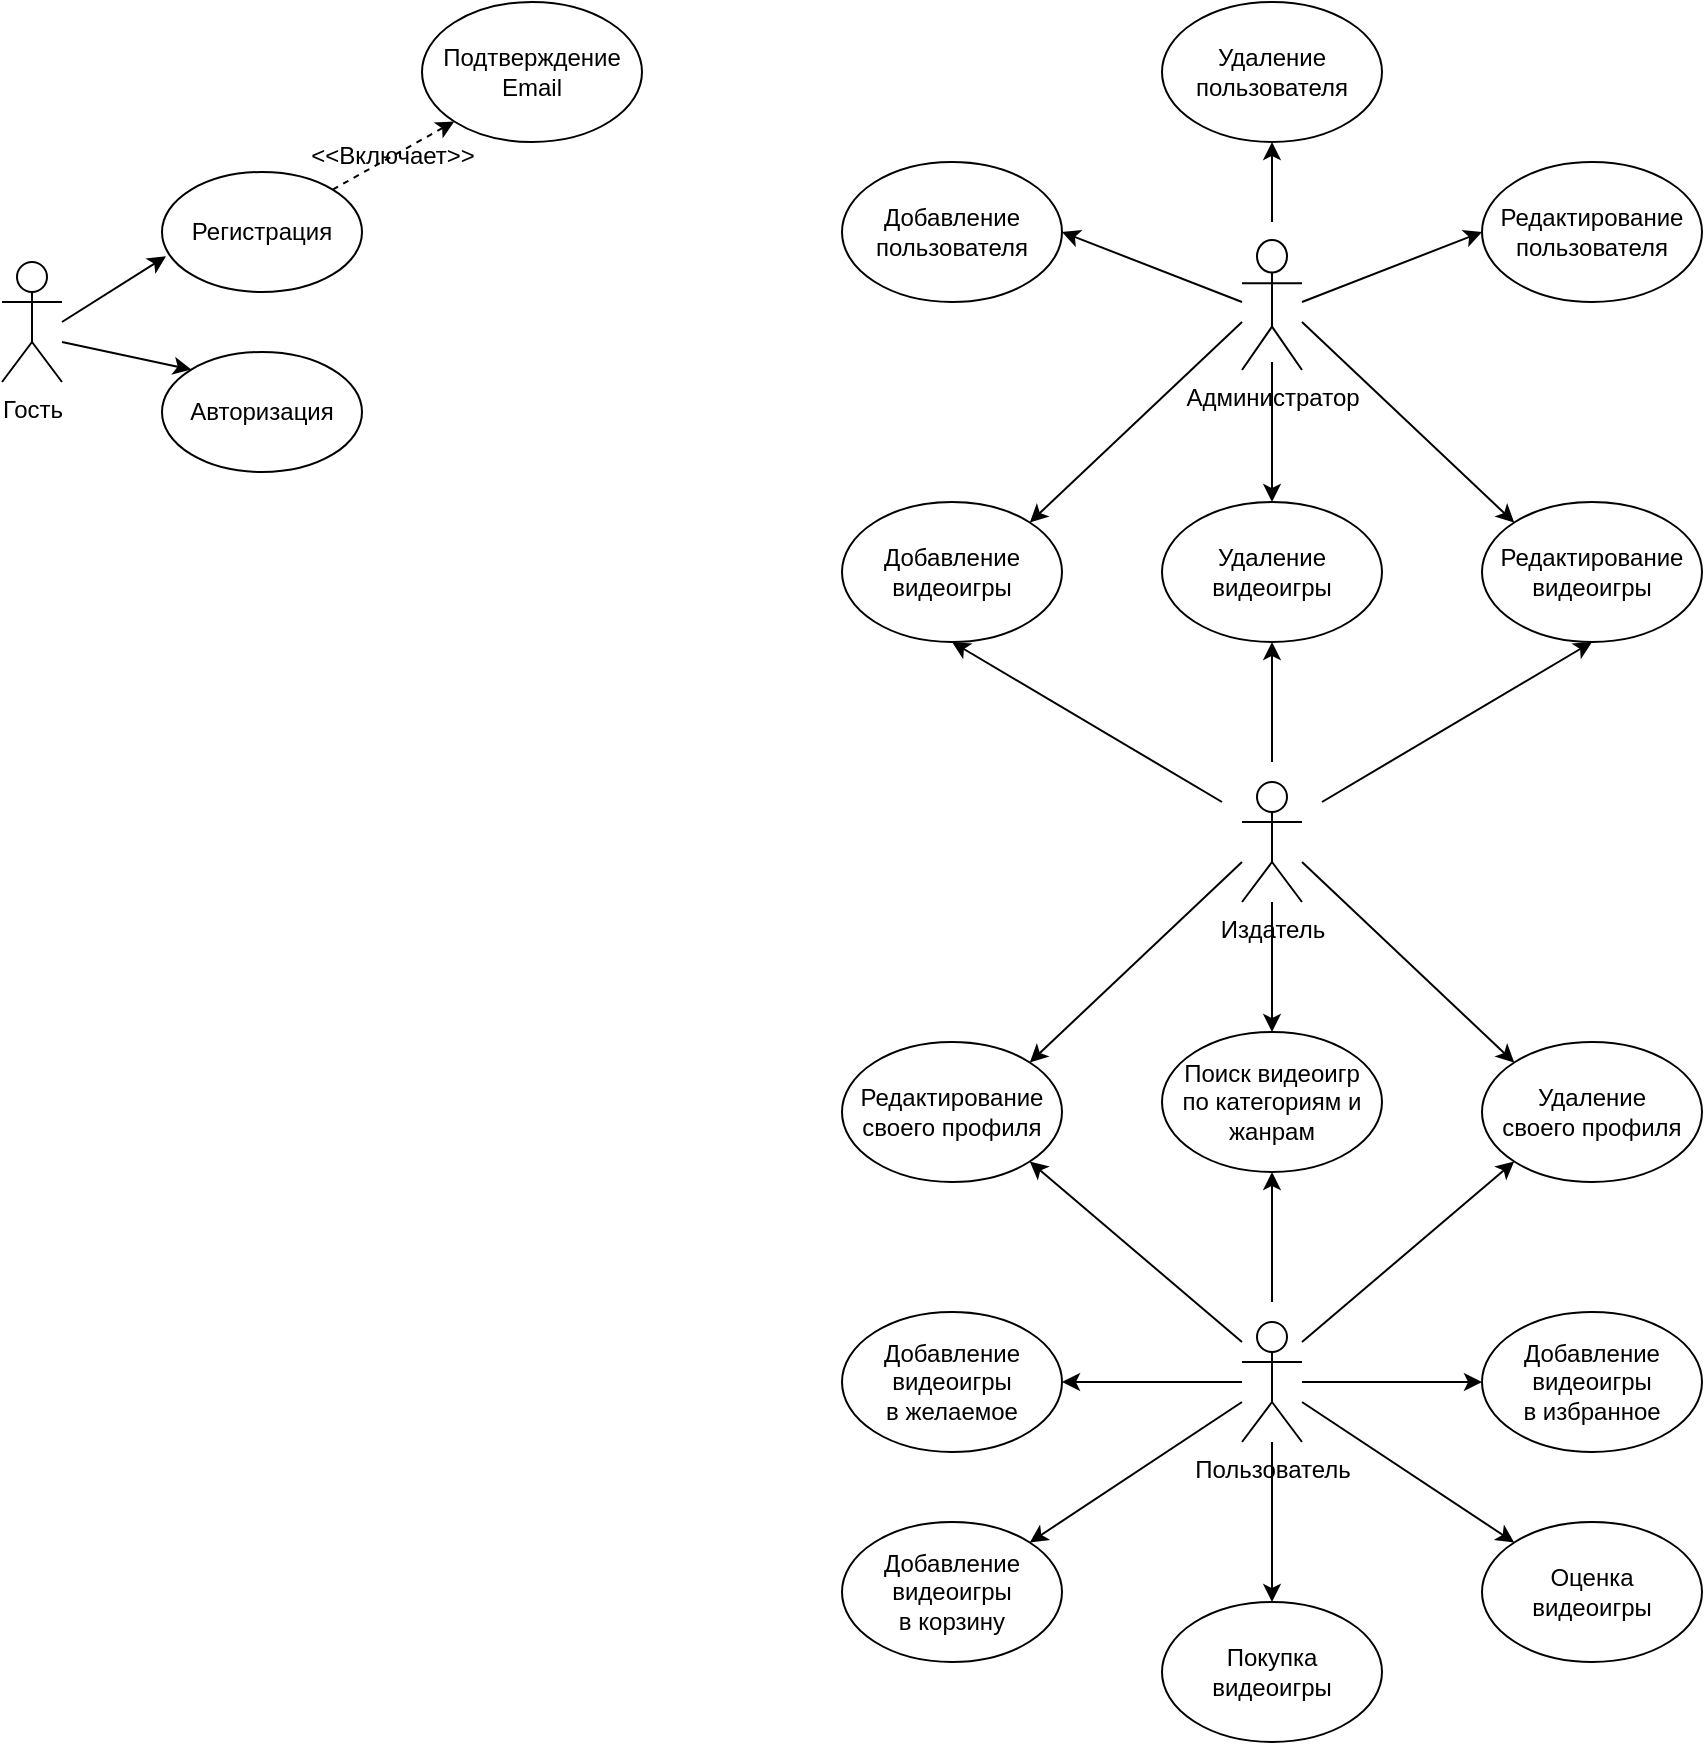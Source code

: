 <mxfile version="24.3.1" type="device">
  <diagram name="Page-1" id="JQCBOGIlyX9wmz-8teyD">
    <mxGraphModel dx="1750" dy="948" grid="1" gridSize="10" guides="1" tooltips="1" connect="1" arrows="1" fold="1" page="1" pageScale="1" pageWidth="850" pageHeight="1100" math="0" shadow="0">
      <root>
        <mxCell id="0" />
        <mxCell id="1" parent="0" />
        <mxCell id="VF51FX7ayBr1Bw3p5CQS-1" value="Гость" style="shape=umlActor;verticalLabelPosition=bottom;verticalAlign=top;html=1;outlineConnect=0;" vertex="1" parent="1">
          <mxGeometry y="130" width="30" height="60" as="geometry" />
        </mxCell>
        <mxCell id="VF51FX7ayBr1Bw3p5CQS-2" value="Регистрация" style="ellipse;whiteSpace=wrap;html=1;" vertex="1" parent="1">
          <mxGeometry x="80" y="85" width="100" height="60" as="geometry" />
        </mxCell>
        <mxCell id="VF51FX7ayBr1Bw3p5CQS-3" value="Авторизация" style="ellipse;whiteSpace=wrap;html=1;" vertex="1" parent="1">
          <mxGeometry x="80" y="175" width="100" height="60" as="geometry" />
        </mxCell>
        <mxCell id="VF51FX7ayBr1Bw3p5CQS-4" value="Подтверждение&lt;div&gt;Email&lt;/div&gt;" style="ellipse;whiteSpace=wrap;html=1;" vertex="1" parent="1">
          <mxGeometry x="210" width="110" height="70" as="geometry" />
        </mxCell>
        <mxCell id="VF51FX7ayBr1Bw3p5CQS-6" value="" style="endArrow=classic;html=1;rounded=0;entryX=0.02;entryY=0.703;entryDx=0;entryDy=0;entryPerimeter=0;" edge="1" parent="1" target="VF51FX7ayBr1Bw3p5CQS-2">
          <mxGeometry width="50" height="50" relative="1" as="geometry">
            <mxPoint x="30" y="160" as="sourcePoint" />
            <mxPoint x="60" y="340" as="targetPoint" />
          </mxGeometry>
        </mxCell>
        <mxCell id="VF51FX7ayBr1Bw3p5CQS-7" value="" style="endArrow=classic;html=1;rounded=0;entryX=0;entryY=0;entryDx=0;entryDy=0;" edge="1" parent="1" target="VF51FX7ayBr1Bw3p5CQS-3">
          <mxGeometry width="50" height="50" relative="1" as="geometry">
            <mxPoint x="30" y="170" as="sourcePoint" />
            <mxPoint x="100" y="330" as="targetPoint" />
          </mxGeometry>
        </mxCell>
        <mxCell id="VF51FX7ayBr1Bw3p5CQS-8" value="" style="endArrow=classic;html=1;rounded=0;exitX=1;exitY=0;exitDx=0;exitDy=0;entryX=0;entryY=1;entryDx=0;entryDy=0;dashed=1;" edge="1" parent="1" source="VF51FX7ayBr1Bw3p5CQS-2" target="VF51FX7ayBr1Bw3p5CQS-4">
          <mxGeometry width="50" height="50" relative="1" as="geometry">
            <mxPoint x="250" y="340" as="sourcePoint" />
            <mxPoint x="300" y="290" as="targetPoint" />
          </mxGeometry>
        </mxCell>
        <mxCell id="VF51FX7ayBr1Bw3p5CQS-9" value="&amp;lt;&amp;lt;Включает&amp;gt;&amp;gt;" style="text;html=1;align=center;verticalAlign=middle;resizable=0;points=[];autosize=1;strokeColor=none;fillColor=none;" vertex="1" parent="1">
          <mxGeometry x="140" y="62" width="110" height="30" as="geometry" />
        </mxCell>
        <mxCell id="VF51FX7ayBr1Bw3p5CQS-10" value="Администратор" style="shape=umlActor;verticalLabelPosition=bottom;verticalAlign=top;html=1;outlineConnect=0;" vertex="1" parent="1">
          <mxGeometry x="620" y="119" width="30" height="65" as="geometry" />
        </mxCell>
        <mxCell id="VF51FX7ayBr1Bw3p5CQS-11" value="Добавление&lt;div&gt;пользователя&lt;/div&gt;" style="ellipse;whiteSpace=wrap;html=1;" vertex="1" parent="1">
          <mxGeometry x="420" y="80" width="110" height="70" as="geometry" />
        </mxCell>
        <mxCell id="VF51FX7ayBr1Bw3p5CQS-12" value="Удаление&lt;div&gt;пользователя&lt;/div&gt;" style="ellipse;whiteSpace=wrap;html=1;" vertex="1" parent="1">
          <mxGeometry x="580" width="110" height="70" as="geometry" />
        </mxCell>
        <mxCell id="VF51FX7ayBr1Bw3p5CQS-13" value="Редактирование&lt;div&gt;пользователя&lt;/div&gt;" style="ellipse;whiteSpace=wrap;html=1;" vertex="1" parent="1">
          <mxGeometry x="740" y="80" width="110" height="70" as="geometry" />
        </mxCell>
        <mxCell id="VF51FX7ayBr1Bw3p5CQS-14" value="Добавление&lt;div&gt;видеоигры&lt;/div&gt;" style="ellipse;whiteSpace=wrap;html=1;" vertex="1" parent="1">
          <mxGeometry x="420" y="250" width="110" height="70" as="geometry" />
        </mxCell>
        <mxCell id="VF51FX7ayBr1Bw3p5CQS-15" value="Удаление&lt;div&gt;видеоигры&lt;/div&gt;" style="ellipse;whiteSpace=wrap;html=1;" vertex="1" parent="1">
          <mxGeometry x="580" y="250" width="110" height="70" as="geometry" />
        </mxCell>
        <mxCell id="VF51FX7ayBr1Bw3p5CQS-16" value="Редактирование&lt;div&gt;видеоигры&lt;/div&gt;" style="ellipse;whiteSpace=wrap;html=1;" vertex="1" parent="1">
          <mxGeometry x="740" y="250" width="110" height="70" as="geometry" />
        </mxCell>
        <mxCell id="VF51FX7ayBr1Bw3p5CQS-17" value="" style="endArrow=classic;html=1;rounded=0;entryX=1;entryY=0.5;entryDx=0;entryDy=0;" edge="1" parent="1" target="VF51FX7ayBr1Bw3p5CQS-11">
          <mxGeometry width="50" height="50" relative="1" as="geometry">
            <mxPoint x="620" y="150" as="sourcePoint" />
            <mxPoint x="240" y="370" as="targetPoint" />
          </mxGeometry>
        </mxCell>
        <mxCell id="VF51FX7ayBr1Bw3p5CQS-18" value="" style="endArrow=classic;html=1;rounded=0;entryX=0.5;entryY=1;entryDx=0;entryDy=0;" edge="1" parent="1" target="VF51FX7ayBr1Bw3p5CQS-12">
          <mxGeometry width="50" height="50" relative="1" as="geometry">
            <mxPoint x="635" y="110" as="sourcePoint" />
            <mxPoint x="360" y="270" as="targetPoint" />
          </mxGeometry>
        </mxCell>
        <mxCell id="VF51FX7ayBr1Bw3p5CQS-19" value="" style="endArrow=classic;html=1;rounded=0;entryX=0;entryY=0.5;entryDx=0;entryDy=0;" edge="1" parent="1" target="VF51FX7ayBr1Bw3p5CQS-13">
          <mxGeometry width="50" height="50" relative="1" as="geometry">
            <mxPoint x="650" y="150" as="sourcePoint" />
            <mxPoint x="530" y="290" as="targetPoint" />
          </mxGeometry>
        </mxCell>
        <mxCell id="VF51FX7ayBr1Bw3p5CQS-20" value="" style="endArrow=classic;html=1;rounded=0;entryX=1;entryY=0;entryDx=0;entryDy=0;" edge="1" parent="1" target="VF51FX7ayBr1Bw3p5CQS-14">
          <mxGeometry width="50" height="50" relative="1" as="geometry">
            <mxPoint x="620" y="160" as="sourcePoint" />
            <mxPoint x="470" y="270" as="targetPoint" />
          </mxGeometry>
        </mxCell>
        <mxCell id="VF51FX7ayBr1Bw3p5CQS-21" value="" style="endArrow=classic;html=1;rounded=0;entryX=0;entryY=0;entryDx=0;entryDy=0;" edge="1" parent="1" target="VF51FX7ayBr1Bw3p5CQS-16">
          <mxGeometry width="50" height="50" relative="1" as="geometry">
            <mxPoint x="650" y="160" as="sourcePoint" />
            <mxPoint x="380" y="350" as="targetPoint" />
          </mxGeometry>
        </mxCell>
        <mxCell id="VF51FX7ayBr1Bw3p5CQS-22" value="" style="endArrow=classic;html=1;rounded=0;entryX=0.5;entryY=0;entryDx=0;entryDy=0;" edge="1" parent="1" target="VF51FX7ayBr1Bw3p5CQS-15">
          <mxGeometry width="50" height="50" relative="1" as="geometry">
            <mxPoint x="635" y="180" as="sourcePoint" />
            <mxPoint x="320" y="340" as="targetPoint" />
          </mxGeometry>
        </mxCell>
        <mxCell id="VF51FX7ayBr1Bw3p5CQS-23" value="Издатель" style="shape=umlActor;verticalLabelPosition=bottom;verticalAlign=top;html=1;outlineConnect=0;" vertex="1" parent="1">
          <mxGeometry x="620" y="390" width="30" height="60" as="geometry" />
        </mxCell>
        <mxCell id="VF51FX7ayBr1Bw3p5CQS-24" value="" style="endArrow=classic;html=1;rounded=0;entryX=0.5;entryY=1;entryDx=0;entryDy=0;" edge="1" parent="1" target="VF51FX7ayBr1Bw3p5CQS-14">
          <mxGeometry width="50" height="50" relative="1" as="geometry">
            <mxPoint x="610" y="400" as="sourcePoint" />
            <mxPoint x="410" y="330" as="targetPoint" />
          </mxGeometry>
        </mxCell>
        <mxCell id="VF51FX7ayBr1Bw3p5CQS-25" value="" style="endArrow=classic;html=1;rounded=0;entryX=0.5;entryY=1;entryDx=0;entryDy=0;" edge="1" parent="1" target="VF51FX7ayBr1Bw3p5CQS-15">
          <mxGeometry width="50" height="50" relative="1" as="geometry">
            <mxPoint x="635" y="380" as="sourcePoint" />
            <mxPoint x="320" y="470" as="targetPoint" />
          </mxGeometry>
        </mxCell>
        <mxCell id="VF51FX7ayBr1Bw3p5CQS-26" value="" style="endArrow=classic;html=1;rounded=0;entryX=0.5;entryY=1;entryDx=0;entryDy=0;" edge="1" parent="1" target="VF51FX7ayBr1Bw3p5CQS-16">
          <mxGeometry width="50" height="50" relative="1" as="geometry">
            <mxPoint x="660" y="400" as="sourcePoint" />
            <mxPoint x="370" y="460" as="targetPoint" />
          </mxGeometry>
        </mxCell>
        <mxCell id="VF51FX7ayBr1Bw3p5CQS-28" value="Редактирование&lt;div&gt;своего профиля&lt;/div&gt;" style="ellipse;whiteSpace=wrap;html=1;" vertex="1" parent="1">
          <mxGeometry x="420" y="520" width="110" height="70" as="geometry" />
        </mxCell>
        <mxCell id="VF51FX7ayBr1Bw3p5CQS-29" value="Удаление&lt;div&gt;своего профиля&lt;/div&gt;" style="ellipse;whiteSpace=wrap;html=1;" vertex="1" parent="1">
          <mxGeometry x="740" y="520" width="110" height="70" as="geometry" />
        </mxCell>
        <mxCell id="VF51FX7ayBr1Bw3p5CQS-30" value="" style="endArrow=classic;html=1;rounded=0;entryX=1;entryY=0;entryDx=0;entryDy=0;" edge="1" parent="1" target="VF51FX7ayBr1Bw3p5CQS-28">
          <mxGeometry width="50" height="50" relative="1" as="geometry">
            <mxPoint x="620" y="430" as="sourcePoint" />
            <mxPoint x="360" y="480" as="targetPoint" />
          </mxGeometry>
        </mxCell>
        <mxCell id="VF51FX7ayBr1Bw3p5CQS-31" value="" style="endArrow=classic;html=1;rounded=0;entryX=0;entryY=0;entryDx=0;entryDy=0;" edge="1" parent="1" target="VF51FX7ayBr1Bw3p5CQS-29">
          <mxGeometry width="50" height="50" relative="1" as="geometry">
            <mxPoint x="650" y="430" as="sourcePoint" />
            <mxPoint x="370" y="440" as="targetPoint" />
          </mxGeometry>
        </mxCell>
        <mxCell id="VF51FX7ayBr1Bw3p5CQS-32" value="Пользователь" style="shape=umlActor;verticalLabelPosition=bottom;verticalAlign=top;html=1;outlineConnect=0;" vertex="1" parent="1">
          <mxGeometry x="620" y="660" width="30" height="60" as="geometry" />
        </mxCell>
        <mxCell id="VF51FX7ayBr1Bw3p5CQS-34" value="" style="endArrow=classic;html=1;rounded=0;entryX=1;entryY=1;entryDx=0;entryDy=0;" edge="1" parent="1" target="VF51FX7ayBr1Bw3p5CQS-28">
          <mxGeometry width="50" height="50" relative="1" as="geometry">
            <mxPoint x="620" y="670" as="sourcePoint" />
            <mxPoint x="430" y="720" as="targetPoint" />
          </mxGeometry>
        </mxCell>
        <mxCell id="VF51FX7ayBr1Bw3p5CQS-35" value="" style="endArrow=classic;html=1;rounded=0;entryX=0;entryY=1;entryDx=0;entryDy=0;" edge="1" parent="1" target="VF51FX7ayBr1Bw3p5CQS-29">
          <mxGeometry width="50" height="50" relative="1" as="geometry">
            <mxPoint x="650" y="670" as="sourcePoint" />
            <mxPoint x="530" y="740" as="targetPoint" />
          </mxGeometry>
        </mxCell>
        <mxCell id="VF51FX7ayBr1Bw3p5CQS-37" value="Добавление&lt;div&gt;видеоигры&lt;/div&gt;&lt;div&gt;в желаемое&lt;/div&gt;" style="ellipse;whiteSpace=wrap;html=1;" vertex="1" parent="1">
          <mxGeometry x="420" y="655" width="110" height="70" as="geometry" />
        </mxCell>
        <mxCell id="VF51FX7ayBr1Bw3p5CQS-38" value="Добавление&lt;div&gt;видеоигры&lt;/div&gt;&lt;div&gt;в корзину&lt;/div&gt;" style="ellipse;whiteSpace=wrap;html=1;" vertex="1" parent="1">
          <mxGeometry x="420" y="760" width="110" height="70" as="geometry" />
        </mxCell>
        <mxCell id="VF51FX7ayBr1Bw3p5CQS-39" value="Покупка&lt;div&gt;видеоигры&lt;/div&gt;" style="ellipse;whiteSpace=wrap;html=1;" vertex="1" parent="1">
          <mxGeometry x="580" y="800" width="110" height="70" as="geometry" />
        </mxCell>
        <mxCell id="VF51FX7ayBr1Bw3p5CQS-40" value="Оценка&lt;div&gt;&lt;div&gt;видеоигры&lt;/div&gt;&lt;/div&gt;" style="ellipse;whiteSpace=wrap;html=1;" vertex="1" parent="1">
          <mxGeometry x="740" y="760" width="110" height="70" as="geometry" />
        </mxCell>
        <mxCell id="VF51FX7ayBr1Bw3p5CQS-41" value="Добавление&lt;div&gt;видеоигры&lt;/div&gt;&lt;div&gt;в избранное&lt;/div&gt;" style="ellipse;whiteSpace=wrap;html=1;" vertex="1" parent="1">
          <mxGeometry x="740" y="655" width="110" height="70" as="geometry" />
        </mxCell>
        <mxCell id="VF51FX7ayBr1Bw3p5CQS-42" value="Поиск&amp;nbsp;&lt;span style=&quot;background-color: initial;&quot;&gt;видеоигр&lt;/span&gt;&lt;div&gt;&lt;span style=&quot;background-color: initial;&quot;&gt;по категориям и&lt;/span&gt;&lt;/div&gt;&lt;div&gt;&lt;span style=&quot;background-color: initial;&quot;&gt;жанрам&lt;/span&gt;&lt;/div&gt;" style="ellipse;whiteSpace=wrap;html=1;" vertex="1" parent="1">
          <mxGeometry x="580" y="515" width="110" height="70" as="geometry" />
        </mxCell>
        <mxCell id="VF51FX7ayBr1Bw3p5CQS-43" value="" style="endArrow=classic;html=1;rounded=0;entryX=0.5;entryY=0;entryDx=0;entryDy=0;" edge="1" parent="1" target="VF51FX7ayBr1Bw3p5CQS-42">
          <mxGeometry width="50" height="50" relative="1" as="geometry">
            <mxPoint x="635" y="450" as="sourcePoint" />
            <mxPoint x="300" y="710" as="targetPoint" />
          </mxGeometry>
        </mxCell>
        <mxCell id="VF51FX7ayBr1Bw3p5CQS-44" value="" style="endArrow=classic;html=1;rounded=0;entryX=0.5;entryY=1;entryDx=0;entryDy=0;" edge="1" parent="1" target="VF51FX7ayBr1Bw3p5CQS-42">
          <mxGeometry width="50" height="50" relative="1" as="geometry">
            <mxPoint x="635" y="650" as="sourcePoint" />
            <mxPoint x="250" y="770" as="targetPoint" />
          </mxGeometry>
        </mxCell>
        <mxCell id="VF51FX7ayBr1Bw3p5CQS-45" value="" style="endArrow=classic;html=1;rounded=0;entryX=1;entryY=0.5;entryDx=0;entryDy=0;" edge="1" parent="1" target="VF51FX7ayBr1Bw3p5CQS-37">
          <mxGeometry width="50" height="50" relative="1" as="geometry">
            <mxPoint x="620" y="690" as="sourcePoint" />
            <mxPoint x="260" y="820" as="targetPoint" />
          </mxGeometry>
        </mxCell>
        <mxCell id="VF51FX7ayBr1Bw3p5CQS-46" value="" style="endArrow=classic;html=1;rounded=0;entryX=0;entryY=0.5;entryDx=0;entryDy=0;" edge="1" parent="1" target="VF51FX7ayBr1Bw3p5CQS-41">
          <mxGeometry width="50" height="50" relative="1" as="geometry">
            <mxPoint x="650" y="690" as="sourcePoint" />
            <mxPoint x="400" y="760" as="targetPoint" />
          </mxGeometry>
        </mxCell>
        <mxCell id="VF51FX7ayBr1Bw3p5CQS-47" value="" style="endArrow=classic;html=1;rounded=0;entryX=1;entryY=0;entryDx=0;entryDy=0;" edge="1" parent="1" target="VF51FX7ayBr1Bw3p5CQS-38">
          <mxGeometry width="50" height="50" relative="1" as="geometry">
            <mxPoint x="620" y="700" as="sourcePoint" />
            <mxPoint x="330" y="750" as="targetPoint" />
          </mxGeometry>
        </mxCell>
        <mxCell id="VF51FX7ayBr1Bw3p5CQS-48" value="" style="endArrow=classic;html=1;rounded=0;entryX=0;entryY=0;entryDx=0;entryDy=0;" edge="1" parent="1" target="VF51FX7ayBr1Bw3p5CQS-40">
          <mxGeometry width="50" height="50" relative="1" as="geometry">
            <mxPoint x="650" y="700" as="sourcePoint" />
            <mxPoint x="300" y="810" as="targetPoint" />
          </mxGeometry>
        </mxCell>
        <mxCell id="VF51FX7ayBr1Bw3p5CQS-49" value="" style="endArrow=classic;html=1;rounded=0;entryX=0.5;entryY=0;entryDx=0;entryDy=0;" edge="1" parent="1" target="VF51FX7ayBr1Bw3p5CQS-39">
          <mxGeometry width="50" height="50" relative="1" as="geometry">
            <mxPoint x="635" y="720" as="sourcePoint" />
            <mxPoint x="260" y="830" as="targetPoint" />
          </mxGeometry>
        </mxCell>
      </root>
    </mxGraphModel>
  </diagram>
</mxfile>
